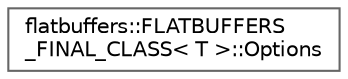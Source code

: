 digraph "Graphical Class Hierarchy"
{
 // LATEX_PDF_SIZE
  bgcolor="transparent";
  edge [fontname=Helvetica,fontsize=10,labelfontname=Helvetica,labelfontsize=10];
  node [fontname=Helvetica,fontsize=10,shape=box,height=0.2,width=0.4];
  rankdir="LR";
  Node0 [id="Node000000",label="flatbuffers::FLATBUFFERS\l_FINAL_CLASS\< T \>::Options",height=0.2,width=0.4,color="grey40", fillcolor="white", style="filled",URL="$structflatbuffers_1_1FLATBUFFERS__FINAL__CLASS_1_1Options.html",tooltip=" "];
}
